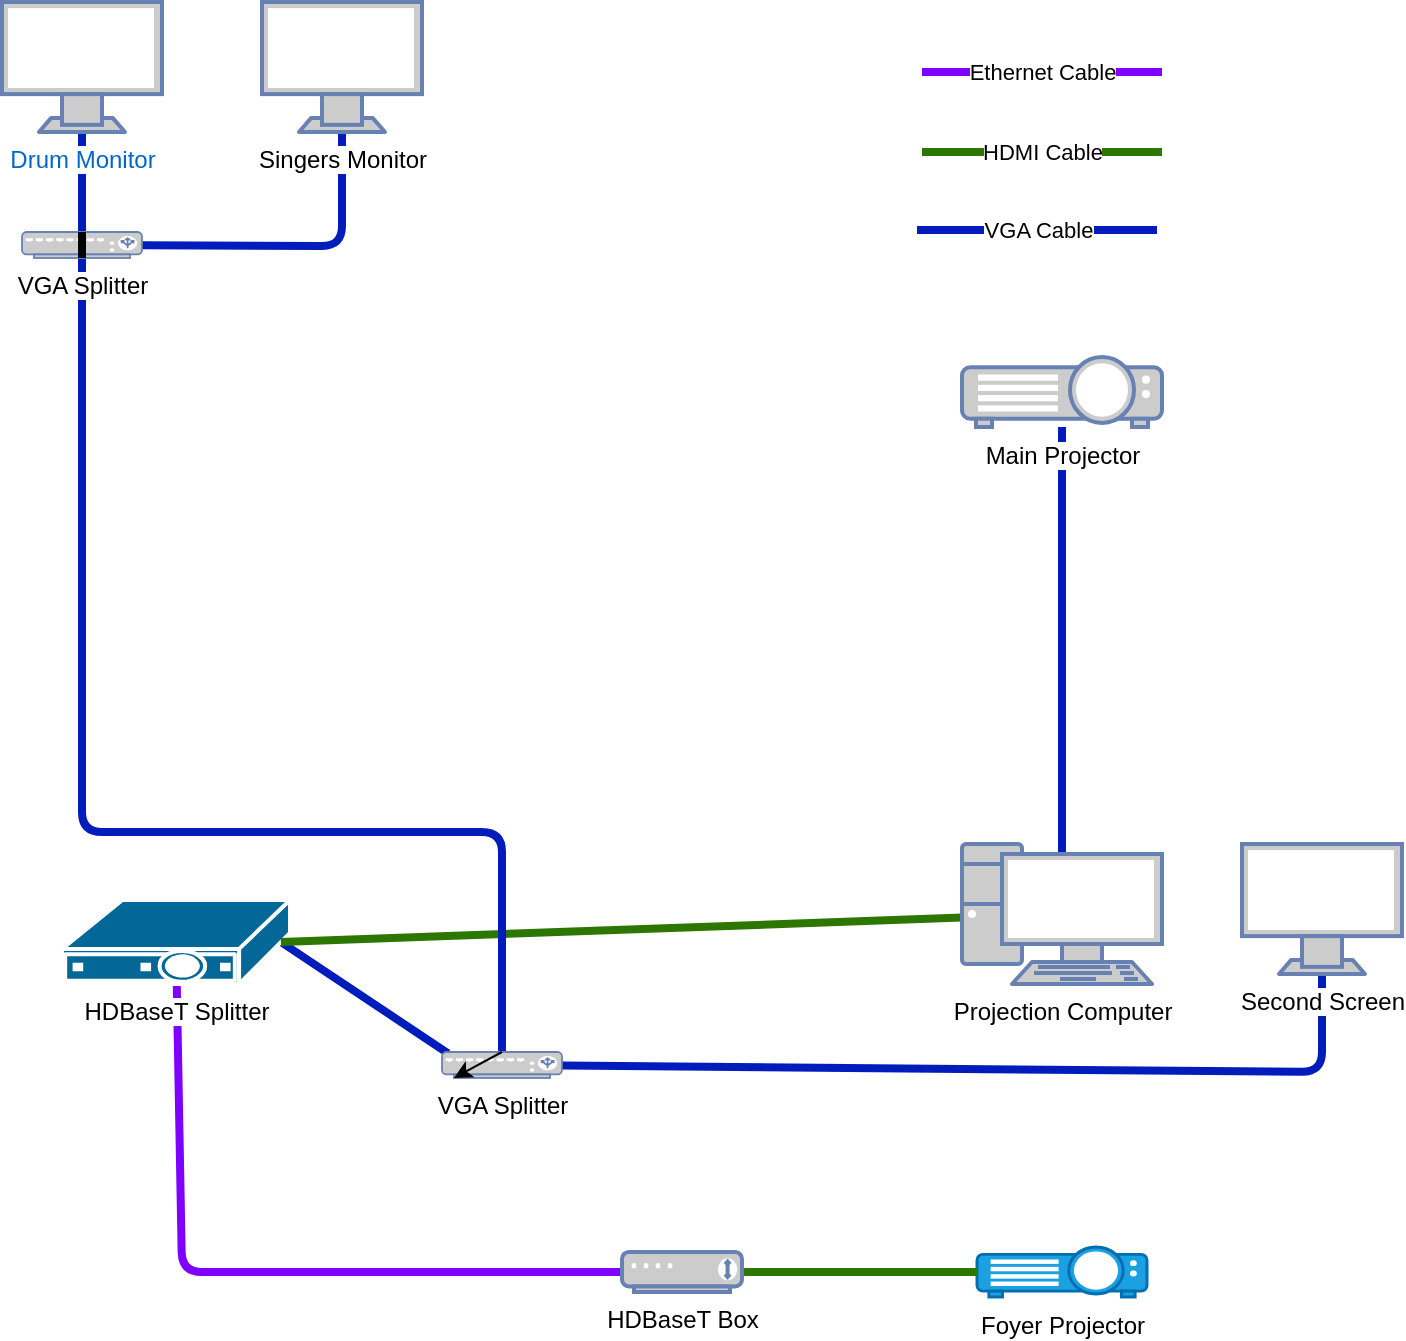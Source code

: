 <mxfile>
    <diagram id="2eiZwt_nSCLH_XwyktnZ" name="Page-1">
        <mxGraphModel dx="953" dy="699" grid="1" gridSize="10" guides="1" tooltips="1" connect="1" arrows="1" fold="1" page="1" pageScale="1" pageWidth="1169" pageHeight="1654" math="0" shadow="0">
            <root>
                <mxCell id="0"/>
                <mxCell id="1" parent="0"/>
                <mxCell id="47" style="edgeStyle=none;html=1;exitX=0.5;exitY=0;exitDx=0;exitDy=0;exitPerimeter=0;entryX=0.5;entryY=1;entryDx=0;entryDy=0;entryPerimeter=0;strokeWidth=4;fontColor=#000000;endArrow=none;endFill=0;fillColor=#0050ef;strokeColor=#001DBC;" parent="1" source="46" target="18" edge="1">
                    <mxGeometry relative="1" as="geometry"/>
                </mxCell>
                <mxCell id="48" style="edgeStyle=none;html=1;entryX=0.5;entryY=1;entryDx=0;entryDy=0;entryPerimeter=0;strokeWidth=4;fontColor=#000000;endArrow=none;endFill=0;fillColor=#0050ef;strokeColor=#001DBC;" parent="1" source="46" target="16" edge="1">
                    <mxGeometry relative="1" as="geometry">
                        <Array as="points">
                            <mxPoint x="190" y="167"/>
                        </Array>
                    </mxGeometry>
                </mxCell>
                <mxCell id="54" style="edgeStyle=none;html=1;strokeWidth=4;fontColor=#000000;endArrow=none;endFill=0;fillColor=#0050ef;strokeColor=#001DBC;" parent="1" source="50" edge="1">
                    <mxGeometry relative="1" as="geometry">
                        <Array as="points">
                            <mxPoint x="680" y="580"/>
                        </Array>
                        <mxPoint x="680" y="500" as="targetPoint"/>
                    </mxGeometry>
                </mxCell>
                <mxCell id="41" style="edgeStyle=none;html=1;endArrow=none;endFill=0;strokeWidth=4;fillColor=#0050ef;strokeColor=#001DBC;exitX=0.5;exitY=0.07;exitDx=0;exitDy=0;exitPerimeter=0;" parent="1" target="2" edge="1" source="8">
                    <mxGeometry relative="1" as="geometry">
                        <mxPoint x="550" y="380" as="sourcePoint"/>
                    </mxGeometry>
                </mxCell>
                <object label="&lt;font style=&quot;background-color: rgb(255, 255, 255);&quot; color=&quot;#000000&quot;&gt;Main Projector&lt;/font&gt;" id="2">
                    <mxCell style="fontColor=#0066CC;verticalAlign=top;verticalLabelPosition=bottom;labelPosition=center;align=center;html=1;outlineConnect=0;fillColor=#CCCCCC;strokeColor=#6881B3;gradientColor=none;gradientDirection=north;strokeWidth=2;shape=mxgraph.networks.video_projector;" parent="1" vertex="1">
                        <mxGeometry x="500" y="222.5" width="100" height="35" as="geometry"/>
                    </mxCell>
                </object>
                <mxCell id="3" value="&lt;font style=&quot;background-color: rgb(255, 255, 255);&quot; color=&quot;#000000&quot;&gt;Foyer Projector&lt;/font&gt;" style="fontColor=#ffffff;verticalAlign=top;verticalLabelPosition=bottom;labelPosition=center;align=center;html=1;outlineConnect=0;fillColor=#1ba1e2;strokeColor=#006EAF;gradientDirection=north;strokeWidth=2;shape=mxgraph.networks.video_projector;" parent="1" vertex="1">
                    <mxGeometry x="507.5" y="667.5" width="85" height="25" as="geometry"/>
                </mxCell>
                <mxCell id="14" style="edgeStyle=none;html=1;strokeColor=#7F00FF;strokeWidth=4;fontColor=#000000;endArrow=none;endFill=0;fillColor=#6a00ff;" parent="1" source="6" target="21" edge="1">
                    <mxGeometry relative="1" as="geometry">
                        <Array as="points">
                            <mxPoint x="110" y="680"/>
                        </Array>
                    </mxGeometry>
                </mxCell>
                <mxCell id="57" style="edgeStyle=none;html=1;exitX=0.96;exitY=0.5;exitDx=0;exitDy=0;exitPerimeter=0;entryX=0.05;entryY=0.05;entryDx=0;entryDy=0;entryPerimeter=0;strokeWidth=4;fillColor=#0050ef;strokeColor=#001DBC;endArrow=none;endFill=0;" edge="1" parent="1" source="6" target="50">
                    <mxGeometry relative="1" as="geometry"/>
                </mxCell>
                <mxCell id="6" value="&lt;font style=&quot;background-color: rgb(255, 255, 255);&quot; color=&quot;#000000&quot;&gt;HDBaseT Splitter&lt;/font&gt;" style="shape=mxgraph.cisco.misc.set_top_box;html=1;pointerEvents=1;dashed=0;fillColor=#036897;strokeColor=#ffffff;strokeWidth=2;verticalLabelPosition=bottom;verticalAlign=top;align=center;outlineConnect=0;" parent="1" vertex="1">
                    <mxGeometry x="50" y="494" width="114" height="42" as="geometry"/>
                </mxCell>
                <mxCell id="13" style="edgeStyle=none;html=1;entryX=0.96;entryY=0.5;entryDx=0;entryDy=0;entryPerimeter=0;strokeColor=#2D7600;strokeWidth=4;fontColor=#000000;endArrow=none;endFill=0;fillColor=#60a917;" parent="1" source="8" target="6" edge="1">
                    <mxGeometry relative="1" as="geometry">
                        <Array as="points"/>
                    </mxGeometry>
                </mxCell>
                <mxCell id="42" style="edgeStyle=none;html=1;strokeWidth=4;endArrow=none;endFill=0;fillColor=#0050ef;strokeColor=#001DBC;entryX=0.5;entryY=0;entryDx=0;entryDy=0;entryPerimeter=0;" parent="1" target="46" edge="1">
                    <mxGeometry relative="1" as="geometry">
                        <mxPoint x="60" y="180" as="targetPoint"/>
                        <Array as="points">
                            <mxPoint x="270" y="460"/>
                            <mxPoint x="60" y="460"/>
                        </Array>
                        <mxPoint x="270" y="580" as="sourcePoint"/>
                    </mxGeometry>
                </mxCell>
                <mxCell id="8" value="&lt;font style=&quot;background-color: rgb(255, 255, 255);&quot; color=&quot;#000000&quot;&gt;Projection Computer&lt;/font&gt;" style="fontColor=#0066CC;verticalAlign=top;verticalLabelPosition=bottom;labelPosition=center;align=center;html=1;outlineConnect=0;fillColor=#CCCCCC;strokeColor=#6881B3;gradientColor=none;gradientDirection=north;strokeWidth=2;shape=mxgraph.networks.pc;" parent="1" vertex="1">
                    <mxGeometry x="500" y="466" width="100" height="70" as="geometry"/>
                </mxCell>
                <mxCell id="9" value="&lt;font style=&quot;background-color: rgb(255, 255, 255);&quot; color=&quot;#000000&quot;&gt;Second Screen&lt;/font&gt;" style="fontColor=#0066CC;verticalAlign=top;verticalLabelPosition=bottom;labelPosition=center;align=center;html=1;outlineConnect=0;fillColor=#CCCCCC;strokeColor=#6881B3;gradientColor=none;gradientDirection=north;strokeWidth=2;shape=mxgraph.networks.monitor;" parent="1" vertex="1">
                    <mxGeometry x="640" y="466" width="80" height="65" as="geometry"/>
                </mxCell>
                <mxCell id="16" value="&lt;font style=&quot;background-color: rgb(255, 255, 255);&quot; color=&quot;#000000&quot;&gt;Singers Monitor&lt;/font&gt;" style="fontColor=#0066CC;verticalAlign=top;verticalLabelPosition=bottom;labelPosition=center;align=center;html=1;outlineConnect=0;fillColor=#CCCCCC;strokeColor=#6881B3;gradientColor=none;gradientDirection=north;strokeWidth=2;shape=mxgraph.networks.monitor;labelBackgroundColor=#FFFFFF;" parent="1" vertex="1">
                    <mxGeometry x="150" y="45" width="80" height="65" as="geometry"/>
                </mxCell>
                <mxCell id="18" value="Drum Monitor" style="fontColor=#0066CC;verticalAlign=top;verticalLabelPosition=bottom;labelPosition=center;align=center;html=1;outlineConnect=0;fillColor=#CCCCCC;strokeColor=#6881B3;gradientColor=none;gradientDirection=north;strokeWidth=2;shape=mxgraph.networks.monitor;labelBackgroundColor=#FFFFFF;" parent="1" vertex="1">
                    <mxGeometry x="20" y="45" width="80" height="65" as="geometry"/>
                </mxCell>
                <mxCell id="31" style="edgeStyle=none;html=1;strokeColor=#2D7600;strokeWidth=4;fontColor=#000000;endArrow=none;endFill=0;fillColor=#60a917;entryX=0;entryY=0.5;entryDx=0;entryDy=0;entryPerimeter=0;" parent="1" source="21" target="3" edge="1">
                    <mxGeometry relative="1" as="geometry">
                        <mxPoint x="460" y="640" as="targetPoint"/>
                    </mxGeometry>
                </mxCell>
                <mxCell id="21" value="&lt;font style=&quot;background-color: rgb(255, 255, 255);&quot; color=&quot;#000000&quot;&gt;HDBaseT Box&lt;/font&gt;" style="fontColor=#0066CC;verticalAlign=top;verticalLabelPosition=bottom;labelPosition=center;align=center;html=1;outlineConnect=0;fillColor=#CCCCCC;strokeColor=#6881B3;gradientColor=none;gradientDirection=north;strokeWidth=2;shape=mxgraph.networks.modem;labelBackgroundColor=#FFFFFF;" parent="1" vertex="1">
                    <mxGeometry x="330" y="670" width="60" height="20" as="geometry"/>
                </mxCell>
                <mxCell id="35" value="" style="endArrow=none;html=1;strokeColor=#7F00FF;strokeWidth=4;fontColor=#000000;" parent="1" edge="1">
                    <mxGeometry width="50" height="50" relative="1" as="geometry">
                        <mxPoint x="480" y="80" as="sourcePoint"/>
                        <mxPoint x="600" y="80" as="targetPoint"/>
                    </mxGeometry>
                </mxCell>
                <mxCell id="38" value="&lt;span style=&quot;background-color: rgb(255, 255, 255);&quot;&gt;Ethernet Cable&lt;/span&gt;" style="edgeLabel;html=1;align=center;verticalAlign=middle;resizable=0;points=[];fontColor=#000000;" parent="35" vertex="1" connectable="0">
                    <mxGeometry relative="1" as="geometry">
                        <mxPoint as="offset"/>
                    </mxGeometry>
                </mxCell>
                <mxCell id="36" value="" style="endArrow=none;html=1;strokeColor=#2D7600;strokeWidth=4;fontColor=#000000;fillColor=#60a917;" parent="1" edge="1">
                    <mxGeometry width="50" height="50" relative="1" as="geometry">
                        <mxPoint x="480" y="120" as="sourcePoint"/>
                        <mxPoint x="600" y="120" as="targetPoint"/>
                    </mxGeometry>
                </mxCell>
                <mxCell id="37" value="&lt;span style=&quot;background-color: rgb(255, 255, 255);&quot;&gt;HDMI Cable&lt;/span&gt;" style="edgeLabel;html=1;align=center;verticalAlign=middle;resizable=0;points=[];fontColor=#000000;" parent="36" vertex="1" connectable="0">
                    <mxGeometry relative="1" as="geometry">
                        <mxPoint as="offset"/>
                    </mxGeometry>
                </mxCell>
                <mxCell id="39" value="" style="endArrow=none;html=1;strokeColor=#001DBC;strokeWidth=4;fontColor=#000000;fillColor=#0050ef;" parent="1" edge="1">
                    <mxGeometry width="50" height="50" relative="1" as="geometry">
                        <mxPoint x="477.5" y="159" as="sourcePoint"/>
                        <mxPoint x="597.5" y="159" as="targetPoint"/>
                    </mxGeometry>
                </mxCell>
                <mxCell id="40" value="&lt;span style=&quot;background-color: rgb(255, 255, 255);&quot;&gt;VGA Cable&lt;/span&gt;" style="edgeLabel;html=1;align=center;verticalAlign=middle;resizable=0;points=[];fontColor=#000000;" parent="39" vertex="1" connectable="0">
                    <mxGeometry relative="1" as="geometry">
                        <mxPoint as="offset"/>
                    </mxGeometry>
                </mxCell>
                <mxCell id="46" value="&lt;font style=&quot;background-color: rgb(255, 255, 255);&quot; color=&quot;#000000&quot;&gt;VGA Splitter&lt;/font&gt;" style="fontColor=#0066CC;verticalAlign=top;verticalLabelPosition=bottom;labelPosition=center;align=center;html=1;outlineConnect=0;fillColor=#CCCCCC;strokeColor=#6881B3;gradientColor=none;gradientDirection=north;strokeWidth=2;shape=mxgraph.networks.load_balancer;" parent="1" vertex="1">
                    <mxGeometry x="30" y="160" width="60" height="13" as="geometry"/>
                </mxCell>
                <mxCell id="49" style="edgeStyle=none;html=1;exitX=0.5;exitY=0;exitDx=0;exitDy=0;exitPerimeter=0;entryX=0.5;entryY=1;entryDx=0;entryDy=0;entryPerimeter=0;strokeWidth=4;fontColor=#000000;endArrow=none;endFill=0;" parent="1" source="46" target="46" edge="1">
                    <mxGeometry relative="1" as="geometry"/>
                </mxCell>
                <mxCell id="50" value="&lt;font style=&quot;background-color: rgb(255, 255, 255);&quot; color=&quot;#000000&quot;&gt;VGA Splitter&lt;/font&gt;" style="fontColor=#0066CC;verticalAlign=top;verticalLabelPosition=bottom;labelPosition=center;align=center;html=1;outlineConnect=0;fillColor=#CCCCCC;strokeColor=#6881B3;gradientColor=none;gradientDirection=north;strokeWidth=2;shape=mxgraph.networks.load_balancer;" parent="1" vertex="1">
                    <mxGeometry x="240" y="570" width="60" height="13" as="geometry"/>
                </mxCell>
                <mxCell id="56" style="edgeStyle=none;html=1;exitX=0.5;exitY=0;exitDx=0;exitDy=0;exitPerimeter=0;entryX=0.1;entryY=1;entryDx=0;entryDy=0;entryPerimeter=0;" edge="1" parent="1" source="50" target="50">
                    <mxGeometry relative="1" as="geometry"/>
                </mxCell>
            </root>
        </mxGraphModel>
    </diagram>
</mxfile>